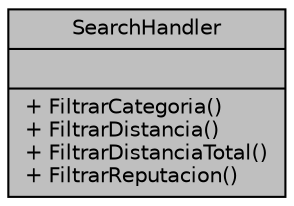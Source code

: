 digraph "SearchHandler"
{
 // INTERACTIVE_SVG=YES
 // LATEX_PDF_SIZE
  edge [fontname="Helvetica",fontsize="10",labelfontname="Helvetica",labelfontsize="10"];
  node [fontname="Helvetica",fontsize="10",shape=record];
  Node1 [label="{SearchHandler\n||+ FiltrarCategoria()\l+ FiltrarDistancia()\l+ FiltrarDistanciaTotal()\l+ FiltrarReputacion()\l}",height=0.2,width=0.4,color="black", fillcolor="grey75", style="filled", fontcolor="black",tooltip=" "];
}
